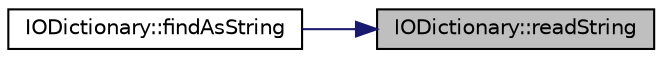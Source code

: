 digraph "IODictionary::readString"
{
 // LATEX_PDF_SIZE
  edge [fontname="Helvetica",fontsize="10",labelfontname="Helvetica",labelfontsize="10"];
  node [fontname="Helvetica",fontsize="10",shape=record];
  rankdir="RL";
  Node1 [label="IODictionary::readString",height=0.2,width=0.4,color="black", fillcolor="grey75", style="filled", fontcolor="black",tooltip=" "];
  Node1 -> Node2 [dir="back",color="midnightblue",fontsize="10",style="solid",fontname="Helvetica"];
  Node2 [label="IODictionary::findAsString",height=0.2,width=0.4,color="black", fillcolor="white", style="filled",URL="$classIODictionary.html#abe230f43d718bcb7af4acbf83c76387d",tooltip=" "];
}
